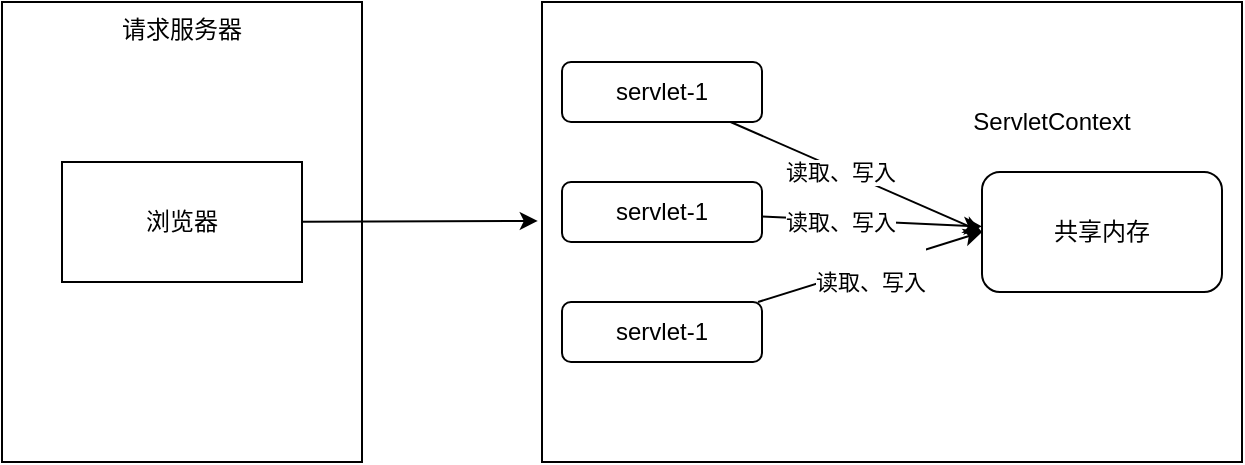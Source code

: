 <mxfile version="13.8.0" type="device"><diagram id="FNUUPpd1iQcWQdiB5O-Q" name="第 1 页"><mxGraphModel dx="981" dy="594" grid="1" gridSize="10" guides="1" tooltips="1" connect="1" arrows="1" fold="1" page="1" pageScale="1" pageWidth="827" pageHeight="1169" math="0" shadow="0"><root><mxCell id="0"/><mxCell id="1" parent="0"/><mxCell id="gqtnqM-gQDBu6MppgIlK-1" value="请求服务器&lt;br&gt;" style="rounded=0;whiteSpace=wrap;html=1;align=center;horizontal=1;verticalAlign=top;" vertex="1" parent="1"><mxGeometry x="20" y="280" width="180" height="230" as="geometry"/></mxCell><mxCell id="gqtnqM-gQDBu6MppgIlK-16" style="edgeStyle=none;rounded=0;orthogonalLoop=1;jettySize=auto;html=1;entryX=-0.006;entryY=0.476;entryDx=0;entryDy=0;entryPerimeter=0;" edge="1" parent="1" source="gqtnqM-gQDBu6MppgIlK-2" target="gqtnqM-gQDBu6MppgIlK-3"><mxGeometry relative="1" as="geometry"/></mxCell><mxCell id="gqtnqM-gQDBu6MppgIlK-2" value="&lt;span&gt;浏览器&lt;/span&gt;" style="rounded=0;whiteSpace=wrap;html=1;align=center;" vertex="1" parent="1"><mxGeometry x="50" y="360" width="120" height="60" as="geometry"/></mxCell><mxCell id="gqtnqM-gQDBu6MppgIlK-3" value="" style="rounded=0;whiteSpace=wrap;html=1;align=center;" vertex="1" parent="1"><mxGeometry x="290" y="280" width="350" height="230" as="geometry"/></mxCell><mxCell id="gqtnqM-gQDBu6MppgIlK-11" style="rounded=0;orthogonalLoop=1;jettySize=auto;html=1;entryX=0;entryY=0.5;entryDx=0;entryDy=0;" edge="1" parent="1" source="gqtnqM-gQDBu6MppgIlK-4" target="gqtnqM-gQDBu6MppgIlK-7"><mxGeometry relative="1" as="geometry"/></mxCell><mxCell id="gqtnqM-gQDBu6MppgIlK-14" value="读取、写入" style="edgeLabel;html=1;align=center;verticalAlign=middle;resizable=0;points=[];" vertex="1" connectable="0" parent="gqtnqM-gQDBu6MppgIlK-11"><mxGeometry x="-0.128" y="-1" relative="1" as="geometry"><mxPoint as="offset"/></mxGeometry></mxCell><mxCell id="gqtnqM-gQDBu6MppgIlK-4" value="servlet-1" style="rounded=1;whiteSpace=wrap;html=1;align=center;" vertex="1" parent="1"><mxGeometry x="300" y="310" width="100" height="30" as="geometry"/></mxCell><mxCell id="gqtnqM-gQDBu6MppgIlK-12" style="rounded=0;orthogonalLoop=1;jettySize=auto;html=1;" edge="1" parent="1" source="gqtnqM-gQDBu6MppgIlK-5" target="gqtnqM-gQDBu6MppgIlK-7"><mxGeometry relative="1" as="geometry"/></mxCell><mxCell id="gqtnqM-gQDBu6MppgIlK-15" value="读取、写入" style="edgeLabel;html=1;align=center;verticalAlign=middle;resizable=0;points=[];" vertex="1" connectable="0" parent="gqtnqM-gQDBu6MppgIlK-12"><mxGeometry x="-0.301" y="-1" relative="1" as="geometry"><mxPoint as="offset"/></mxGeometry></mxCell><mxCell id="gqtnqM-gQDBu6MppgIlK-5" value="servlet-1" style="rounded=1;whiteSpace=wrap;html=1;align=center;" vertex="1" parent="1"><mxGeometry x="300" y="370" width="100" height="30" as="geometry"/></mxCell><mxCell id="gqtnqM-gQDBu6MppgIlK-13" value="&lt;br&gt;&lt;span style=&quot;color: rgb(0 , 0 , 0) ; font-family: &amp;#34;helvetica&amp;#34; ; font-size: 11px ; font-style: normal ; font-weight: 400 ; letter-spacing: normal ; text-align: center ; text-indent: 0px ; text-transform: none ; word-spacing: 0px ; background-color: rgb(255 , 255 , 255) ; display: inline ; float: none&quot;&gt;读取、写入&lt;/span&gt;&lt;br&gt;" style="rounded=0;orthogonalLoop=1;jettySize=auto;html=1;entryX=0;entryY=0.5;entryDx=0;entryDy=0;" edge="1" parent="1" source="gqtnqM-gQDBu6MppgIlK-6" target="gqtnqM-gQDBu6MppgIlK-7"><mxGeometry relative="1" as="geometry"/></mxCell><mxCell id="gqtnqM-gQDBu6MppgIlK-6" value="servlet-1" style="rounded=1;whiteSpace=wrap;html=1;align=center;" vertex="1" parent="1"><mxGeometry x="300" y="430" width="100" height="30" as="geometry"/></mxCell><mxCell id="gqtnqM-gQDBu6MppgIlK-7" value="共享内存" style="rounded=1;whiteSpace=wrap;html=1;align=center;" vertex="1" parent="1"><mxGeometry x="510" y="365" width="120" height="60" as="geometry"/></mxCell><mxCell id="gqtnqM-gQDBu6MppgIlK-8" value="ServletContext" style="text;html=1;strokeColor=none;fillColor=none;align=center;verticalAlign=middle;whiteSpace=wrap;rounded=0;" vertex="1" parent="1"><mxGeometry x="500" y="330" width="90" height="20" as="geometry"/></mxCell></root></mxGraphModel></diagram></mxfile>